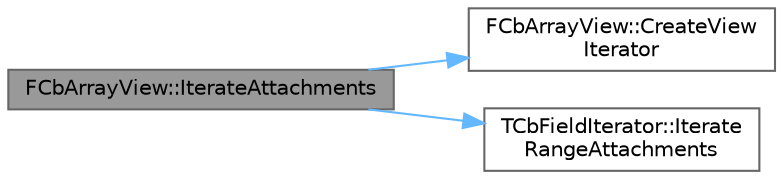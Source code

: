 digraph "FCbArrayView::IterateAttachments"
{
 // INTERACTIVE_SVG=YES
 // LATEX_PDF_SIZE
  bgcolor="transparent";
  edge [fontname=Helvetica,fontsize=10,labelfontname=Helvetica,labelfontsize=10];
  node [fontname=Helvetica,fontsize=10,shape=box,height=0.2,width=0.4];
  rankdir="LR";
  Node1 [id="Node000001",label="FCbArrayView::IterateAttachments",height=0.2,width=0.4,color="gray40", fillcolor="grey60", style="filled", fontcolor="black",tooltip="Invoke the visitor for every attachment in the array."];
  Node1 -> Node2 [id="edge1_Node000001_Node000002",color="steelblue1",style="solid",tooltip=" "];
  Node2 [id="Node000002",label="FCbArrayView::CreateView\lIterator",height=0.2,width=0.4,color="grey40", fillcolor="white", style="filled",URL="$d3/d79/classFCbArrayView.html#ad8c589ccfa6b567f441be3ab43a7f65a",tooltip=" "];
  Node1 -> Node3 [id="edge2_Node000001_Node000003",color="steelblue1",style="solid",tooltip=" "];
  Node3 [id="Node000003",label="TCbFieldIterator::Iterate\lRangeAttachments",height=0.2,width=0.4,color="grey40", fillcolor="white", style="filled",URL="$d5/de3/classTCbFieldIterator.html#ae6324e584e56ebacd81dbc22fab09283",tooltip="Invoke the visitor for every attachment in the field range."];
}
